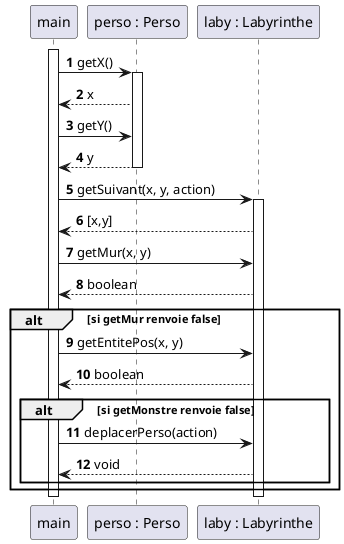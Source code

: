@startuml

autonumber

participant "laby : Labyrinthe" as l
participant "perso : Perso" as p

participant "main" as m
participant "perso : Perso" as p
participant "laby : Labyrinthe" as l

activate m

m -> p : getX()
activate p
m <-- p : x

m -> p : getY()
m <-- p : y
deactivate p

m -> l : getSuivant(x, y, action)
activate l
m <-- l : [x,y]
m -> l : getMur(x, y)
m <-- l : boolean

alt si getMur renvoie false
    m -> l : getEntitePos(x, y)
    m <-- l : boolean
    alt si getMonstre renvoie false
        m -> l : deplacerPerso(action)
        m <-- l : void
    end
end

deactivate l
deactivate m

@enduml